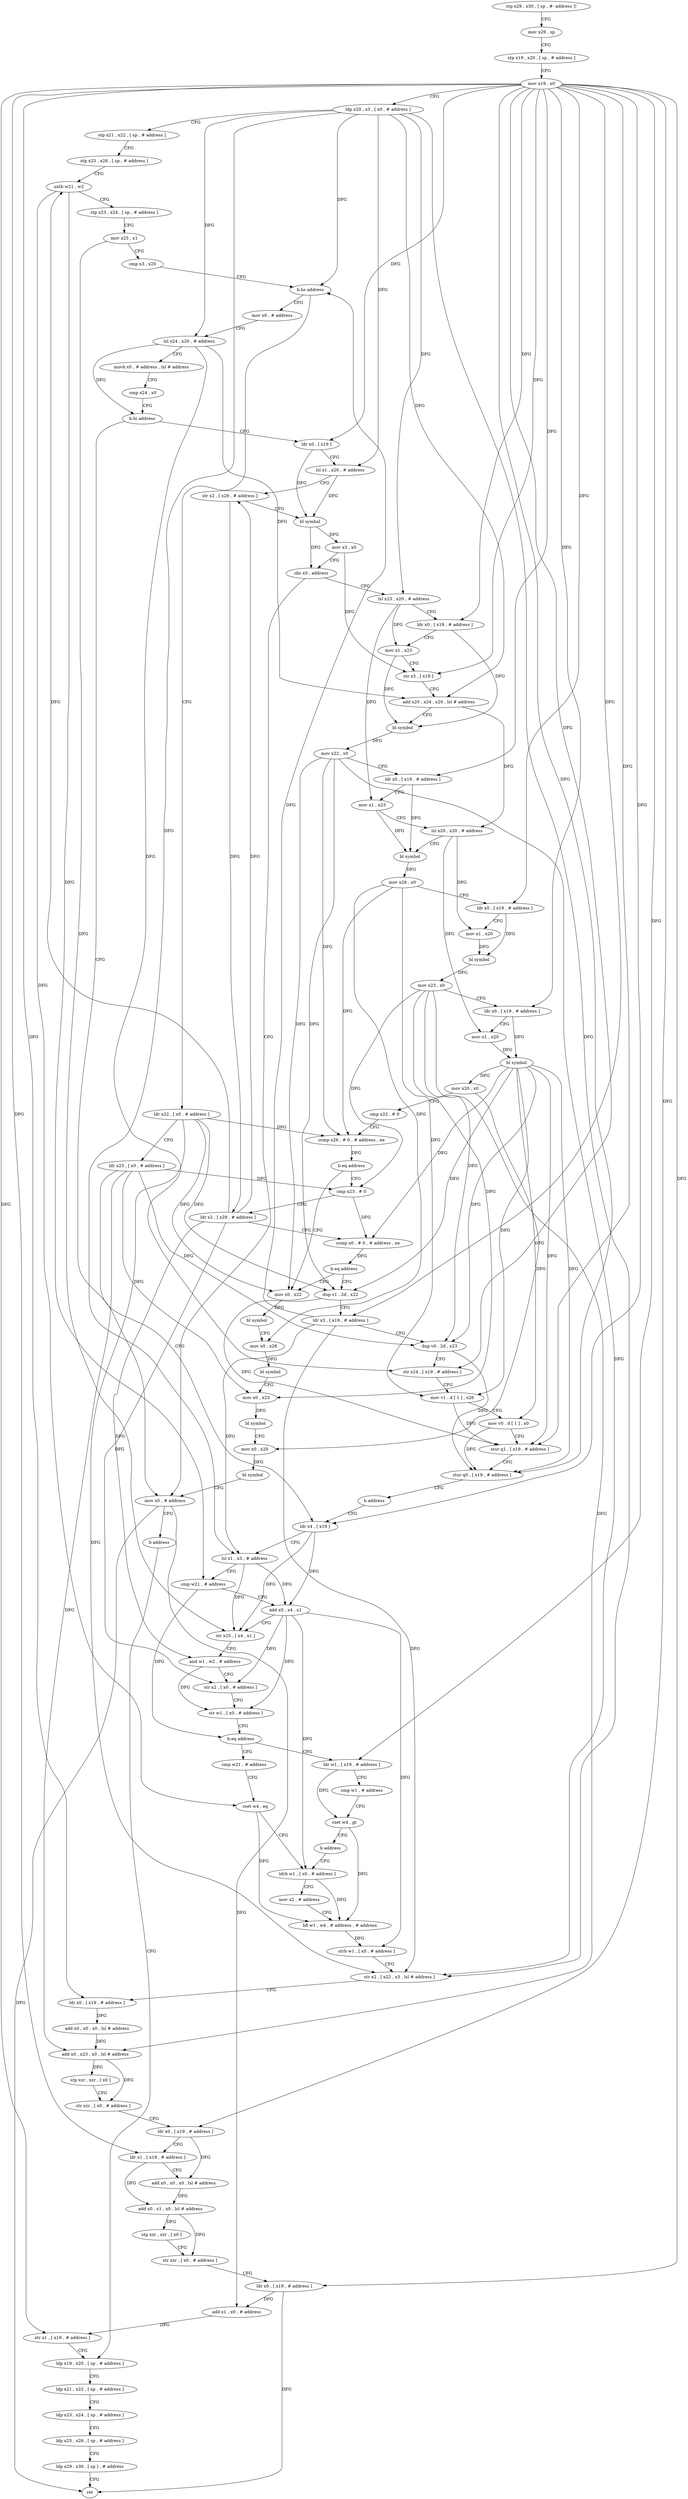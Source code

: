 digraph "func" {
"4360360" [label = "stp x29 , x30 , [ sp , #- address ]!" ]
"4360364" [label = "mov x29 , sp" ]
"4360368" [label = "stp x19 , x20 , [ sp , # address ]" ]
"4360372" [label = "mov x19 , x0" ]
"4360376" [label = "ldp x20 , x3 , [ x0 , # address ]" ]
"4360380" [label = "stp x21 , x22 , [ sp , # address ]" ]
"4360384" [label = "stp x25 , x26 , [ sp , # address ]" ]
"4360388" [label = "uxtb w21 , w2" ]
"4360392" [label = "stp x23 , x24 , [ sp , # address ]" ]
"4360396" [label = "mov x25 , x1" ]
"4360400" [label = "cmp x3 , x20" ]
"4360404" [label = "b.hs address" ]
"4360576" [label = "mov x0 , # address" ]
"4360408" [label = "ldr x22 , [ x0 , # address ]" ]
"4360580" [label = "lsl x24 , x20 , # address" ]
"4360584" [label = "movk x0 , # address , lsl # address" ]
"4360588" [label = "cmp x24 , x0" ]
"4360592" [label = "b.hi address" ]
"4360800" [label = "mov x0 , # address" ]
"4360596" [label = "ldr x0 , [ x19 ]" ]
"4360412" [label = "ldr x23 , [ x0 , # address ]" ]
"4360416" [label = "ldr x4 , [ x19 ]" ]
"4360804" [label = "b address" ]
"4360536" [label = "ldp x19 , x20 , [ sp , # address ]" ]
"4360600" [label = "lsl x1 , x20 , # address" ]
"4360604" [label = "str x2 , [ x29 , # address ]" ]
"4360608" [label = "bl symbol" ]
"4360612" [label = "mov x3 , x0" ]
"4360616" [label = "cbz x0 , address" ]
"4360620" [label = "lsl x23 , x20 , # address" ]
"4360560" [label = "ldr w1 , [ x19 , # address ]" ]
"4360564" [label = "cmp w1 , # address" ]
"4360568" [label = "cset w4 , gt" ]
"4360572" [label = "b address" ]
"4360460" [label = "ldrb w1 , [ x0 , # address ]" ]
"4360452" [label = "cmp w21 , # address" ]
"4360456" [label = "cset w4 , eq" ]
"4360540" [label = "ldp x21 , x22 , [ sp , # address ]" ]
"4360544" [label = "ldp x23 , x24 , [ sp , # address ]" ]
"4360548" [label = "ldp x25 , x26 , [ sp , # address ]" ]
"4360552" [label = "ldp x29 , x30 , [ sp ] , # address" ]
"4360556" [label = "ret" ]
"4360624" [label = "ldr x0 , [ x19 , # address ]" ]
"4360628" [label = "mov x1 , x23" ]
"4360632" [label = "str x3 , [ x19 ]" ]
"4360636" [label = "add x20 , x24 , x20 , lsl # address" ]
"4360640" [label = "bl symbol" ]
"4360644" [label = "mov x22 , x0" ]
"4360648" [label = "ldr x0 , [ x19 , # address ]" ]
"4360652" [label = "mov x1 , x23" ]
"4360656" [label = "lsl x20 , x20 , # address" ]
"4360660" [label = "bl symbol" ]
"4360664" [label = "mov x26 , x0" ]
"4360668" [label = "ldr x0 , [ x19 , # address ]" ]
"4360672" [label = "mov x1 , x20" ]
"4360676" [label = "bl symbol" ]
"4360680" [label = "mov x23 , x0" ]
"4360684" [label = "ldr x0 , [ x19 , # address ]" ]
"4360688" [label = "mov x1 , x20" ]
"4360692" [label = "bl symbol" ]
"4360696" [label = "mov x20 , x0" ]
"4360700" [label = "cmp x22 , # 0" ]
"4360704" [label = "ccmp x26 , # 0 , # address , ne" ]
"4360708" [label = "b.eq address" ]
"4360768" [label = "mov x0 , x22" ]
"4360712" [label = "cmp x23 , # 0" ]
"4360464" [label = "mov x2 , # address" ]
"4360468" [label = "bfi w1 , w4 , # address , # address" ]
"4360472" [label = "strb w1 , [ x0 , # address ]" ]
"4360476" [label = "str x2 , [ x22 , x3 , lsl # address ]" ]
"4360480" [label = "ldr x0 , [ x19 , # address ]" ]
"4360484" [label = "add x0 , x0 , x0 , lsl # address" ]
"4360488" [label = "add x0 , x23 , x0 , lsl # address" ]
"4360492" [label = "stp xzr , xzr , [ x0 ]" ]
"4360496" [label = "str xzr , [ x0 , # address ]" ]
"4360500" [label = "ldr x0 , [ x19 , # address ]" ]
"4360504" [label = "ldr x1 , [ x19 , # address ]" ]
"4360508" [label = "add x0 , x0 , x0 , lsl # address" ]
"4360512" [label = "add x0 , x1 , x0 , lsl # address" ]
"4360516" [label = "stp xzr , xzr , [ x0 ]" ]
"4360520" [label = "str xzr , [ x0 , # address ]" ]
"4360524" [label = "ldr x0 , [ x19 , # address ]" ]
"4360528" [label = "add x1 , x0 , # address" ]
"4360532" [label = "str x1 , [ x19 , # address ]" ]
"4360772" [label = "bl symbol" ]
"4360776" [label = "mov x0 , x26" ]
"4360780" [label = "bl symbol" ]
"4360784" [label = "mov x0 , x23" ]
"4360788" [label = "bl symbol" ]
"4360792" [label = "mov x0 , x20" ]
"4360796" [label = "bl symbol" ]
"4360716" [label = "ldr x2 , [ x29 , # address ]" ]
"4360720" [label = "ccmp x0 , # 0 , # address , ne" ]
"4360724" [label = "b.eq address" ]
"4360728" [label = "dup v1 . 2d , x22" ]
"4360732" [label = "ldr x3 , [ x19 , # address ]" ]
"4360736" [label = "dup v0 . 2d , x23" ]
"4360740" [label = "str x24 , [ x19 , # address ]" ]
"4360744" [label = "mov v1 . d [ 1 ] , x26" ]
"4360748" [label = "mov v0 . d [ 1 ] , x0" ]
"4360752" [label = "stur q1 , [ x19 , # address ]" ]
"4360756" [label = "stur q0 , [ x19 , # address ]" ]
"4360760" [label = "b address" ]
"4360420" [label = "lsl x1 , x3 , # address" ]
"4360424" [label = "cmp w21 , # address" ]
"4360428" [label = "add x0 , x4 , x1" ]
"4360432" [label = "str x25 , [ x4 , x1 ]" ]
"4360436" [label = "and w1 , w2 , # address" ]
"4360440" [label = "str x2 , [ x0 , # address ]" ]
"4360444" [label = "str w1 , [ x0 , # address ]" ]
"4360448" [label = "b.eq address" ]
"4360360" -> "4360364" [ label = "CFG" ]
"4360364" -> "4360368" [ label = "CFG" ]
"4360368" -> "4360372" [ label = "CFG" ]
"4360372" -> "4360376" [ label = "CFG" ]
"4360372" -> "4360596" [ label = "DFG" ]
"4360372" -> "4360416" [ label = "DFG" ]
"4360372" -> "4360624" [ label = "DFG" ]
"4360372" -> "4360632" [ label = "DFG" ]
"4360372" -> "4360648" [ label = "DFG" ]
"4360372" -> "4360668" [ label = "DFG" ]
"4360372" -> "4360684" [ label = "DFG" ]
"4360372" -> "4360560" [ label = "DFG" ]
"4360372" -> "4360480" [ label = "DFG" ]
"4360372" -> "4360500" [ label = "DFG" ]
"4360372" -> "4360504" [ label = "DFG" ]
"4360372" -> "4360524" [ label = "DFG" ]
"4360372" -> "4360532" [ label = "DFG" ]
"4360372" -> "4360732" [ label = "DFG" ]
"4360372" -> "4360740" [ label = "DFG" ]
"4360372" -> "4360752" [ label = "DFG" ]
"4360372" -> "4360756" [ label = "DFG" ]
"4360376" -> "4360380" [ label = "CFG" ]
"4360376" -> "4360404" [ label = "DFG" ]
"4360376" -> "4360580" [ label = "DFG" ]
"4360376" -> "4360600" [ label = "DFG" ]
"4360376" -> "4360620" [ label = "DFG" ]
"4360376" -> "4360636" [ label = "DFG" ]
"4360376" -> "4360420" [ label = "DFG" ]
"4360376" -> "4360476" [ label = "DFG" ]
"4360380" -> "4360384" [ label = "CFG" ]
"4360384" -> "4360388" [ label = "CFG" ]
"4360388" -> "4360392" [ label = "CFG" ]
"4360388" -> "4360424" [ label = "DFG" ]
"4360388" -> "4360456" [ label = "DFG" ]
"4360392" -> "4360396" [ label = "CFG" ]
"4360396" -> "4360400" [ label = "CFG" ]
"4360396" -> "4360432" [ label = "DFG" ]
"4360400" -> "4360404" [ label = "CFG" ]
"4360404" -> "4360576" [ label = "CFG" ]
"4360404" -> "4360408" [ label = "CFG" ]
"4360576" -> "4360580" [ label = "CFG" ]
"4360408" -> "4360412" [ label = "CFG" ]
"4360408" -> "4360704" [ label = "DFG" ]
"4360408" -> "4360768" [ label = "DFG" ]
"4360408" -> "4360476" [ label = "DFG" ]
"4360408" -> "4360728" [ label = "DFG" ]
"4360580" -> "4360584" [ label = "CFG" ]
"4360580" -> "4360592" [ label = "DFG" ]
"4360580" -> "4360636" [ label = "DFG" ]
"4360580" -> "4360740" [ label = "DFG" ]
"4360584" -> "4360588" [ label = "CFG" ]
"4360588" -> "4360592" [ label = "CFG" ]
"4360592" -> "4360800" [ label = "CFG" ]
"4360592" -> "4360596" [ label = "CFG" ]
"4360800" -> "4360804" [ label = "CFG" ]
"4360800" -> "4360556" [ label = "DFG" ]
"4360800" -> "4360528" [ label = "DFG" ]
"4360596" -> "4360600" [ label = "CFG" ]
"4360596" -> "4360608" [ label = "DFG" ]
"4360412" -> "4360416" [ label = "CFG" ]
"4360412" -> "4360784" [ label = "DFG" ]
"4360412" -> "4360712" [ label = "DFG" ]
"4360412" -> "4360488" [ label = "DFG" ]
"4360412" -> "4360736" [ label = "DFG" ]
"4360416" -> "4360420" [ label = "CFG" ]
"4360416" -> "4360428" [ label = "DFG" ]
"4360416" -> "4360432" [ label = "DFG" ]
"4360804" -> "4360536" [ label = "CFG" ]
"4360536" -> "4360540" [ label = "CFG" ]
"4360600" -> "4360604" [ label = "CFG" ]
"4360600" -> "4360608" [ label = "DFG" ]
"4360604" -> "4360608" [ label = "CFG" ]
"4360604" -> "4360716" [ label = "DFG" ]
"4360608" -> "4360612" [ label = "DFG" ]
"4360608" -> "4360616" [ label = "DFG" ]
"4360612" -> "4360616" [ label = "CFG" ]
"4360612" -> "4360632" [ label = "DFG" ]
"4360616" -> "4360800" [ label = "CFG" ]
"4360616" -> "4360620" [ label = "CFG" ]
"4360620" -> "4360624" [ label = "CFG" ]
"4360620" -> "4360628" [ label = "DFG" ]
"4360620" -> "4360652" [ label = "DFG" ]
"4360560" -> "4360564" [ label = "CFG" ]
"4360560" -> "4360568" [ label = "DFG" ]
"4360564" -> "4360568" [ label = "CFG" ]
"4360568" -> "4360572" [ label = "CFG" ]
"4360568" -> "4360468" [ label = "DFG" ]
"4360572" -> "4360460" [ label = "CFG" ]
"4360460" -> "4360464" [ label = "CFG" ]
"4360460" -> "4360468" [ label = "DFG" ]
"4360452" -> "4360456" [ label = "CFG" ]
"4360456" -> "4360460" [ label = "CFG" ]
"4360456" -> "4360468" [ label = "DFG" ]
"4360540" -> "4360544" [ label = "CFG" ]
"4360544" -> "4360548" [ label = "CFG" ]
"4360548" -> "4360552" [ label = "CFG" ]
"4360552" -> "4360556" [ label = "CFG" ]
"4360624" -> "4360628" [ label = "CFG" ]
"4360624" -> "4360640" [ label = "DFG" ]
"4360628" -> "4360632" [ label = "CFG" ]
"4360628" -> "4360640" [ label = "DFG" ]
"4360632" -> "4360636" [ label = "CFG" ]
"4360636" -> "4360640" [ label = "CFG" ]
"4360636" -> "4360656" [ label = "DFG" ]
"4360640" -> "4360644" [ label = "DFG" ]
"4360644" -> "4360648" [ label = "CFG" ]
"4360644" -> "4360704" [ label = "DFG" ]
"4360644" -> "4360768" [ label = "DFG" ]
"4360644" -> "4360476" [ label = "DFG" ]
"4360644" -> "4360728" [ label = "DFG" ]
"4360648" -> "4360652" [ label = "CFG" ]
"4360648" -> "4360660" [ label = "DFG" ]
"4360652" -> "4360656" [ label = "CFG" ]
"4360652" -> "4360660" [ label = "DFG" ]
"4360656" -> "4360660" [ label = "CFG" ]
"4360656" -> "4360672" [ label = "DFG" ]
"4360656" -> "4360688" [ label = "DFG" ]
"4360660" -> "4360664" [ label = "DFG" ]
"4360664" -> "4360668" [ label = "CFG" ]
"4360664" -> "4360704" [ label = "DFG" ]
"4360664" -> "4360776" [ label = "DFG" ]
"4360664" -> "4360744" [ label = "DFG" ]
"4360668" -> "4360672" [ label = "CFG" ]
"4360668" -> "4360676" [ label = "DFG" ]
"4360672" -> "4360676" [ label = "DFG" ]
"4360676" -> "4360680" [ label = "DFG" ]
"4360680" -> "4360684" [ label = "CFG" ]
"4360680" -> "4360784" [ label = "DFG" ]
"4360680" -> "4360712" [ label = "DFG" ]
"4360680" -> "4360488" [ label = "DFG" ]
"4360680" -> "4360736" [ label = "DFG" ]
"4360684" -> "4360688" [ label = "CFG" ]
"4360684" -> "4360692" [ label = "DFG" ]
"4360688" -> "4360692" [ label = "DFG" ]
"4360692" -> "4360696" [ label = "DFG" ]
"4360692" -> "4360720" [ label = "DFG" ]
"4360692" -> "4360748" [ label = "DFG" ]
"4360692" -> "4360736" [ label = "DFG" ]
"4360692" -> "4360756" [ label = "DFG" ]
"4360692" -> "4360728" [ label = "DFG" ]
"4360692" -> "4360744" [ label = "DFG" ]
"4360692" -> "4360752" [ label = "DFG" ]
"4360696" -> "4360700" [ label = "CFG" ]
"4360696" -> "4360792" [ label = "DFG" ]
"4360700" -> "4360704" [ label = "CFG" ]
"4360704" -> "4360708" [ label = "DFG" ]
"4360708" -> "4360768" [ label = "CFG" ]
"4360708" -> "4360712" [ label = "CFG" ]
"4360768" -> "4360772" [ label = "DFG" ]
"4360712" -> "4360716" [ label = "CFG" ]
"4360712" -> "4360720" [ label = "DFG" ]
"4360464" -> "4360468" [ label = "CFG" ]
"4360468" -> "4360472" [ label = "DFG" ]
"4360472" -> "4360476" [ label = "CFG" ]
"4360476" -> "4360480" [ label = "CFG" ]
"4360480" -> "4360484" [ label = "DFG" ]
"4360484" -> "4360488" [ label = "DFG" ]
"4360488" -> "4360492" [ label = "DFG" ]
"4360488" -> "4360496" [ label = "DFG" ]
"4360492" -> "4360496" [ label = "CFG" ]
"4360496" -> "4360500" [ label = "CFG" ]
"4360500" -> "4360504" [ label = "CFG" ]
"4360500" -> "4360508" [ label = "DFG" ]
"4360504" -> "4360508" [ label = "CFG" ]
"4360504" -> "4360512" [ label = "DFG" ]
"4360508" -> "4360512" [ label = "DFG" ]
"4360512" -> "4360516" [ label = "DFG" ]
"4360512" -> "4360520" [ label = "DFG" ]
"4360516" -> "4360520" [ label = "CFG" ]
"4360520" -> "4360524" [ label = "CFG" ]
"4360524" -> "4360528" [ label = "DFG" ]
"4360524" -> "4360556" [ label = "DFG" ]
"4360528" -> "4360532" [ label = "DFG" ]
"4360532" -> "4360536" [ label = "CFG" ]
"4360772" -> "4360776" [ label = "CFG" ]
"4360776" -> "4360780" [ label = "DFG" ]
"4360780" -> "4360784" [ label = "CFG" ]
"4360784" -> "4360788" [ label = "DFG" ]
"4360788" -> "4360792" [ label = "CFG" ]
"4360792" -> "4360796" [ label = "DFG" ]
"4360796" -> "4360800" [ label = "CFG" ]
"4360716" -> "4360720" [ label = "CFG" ]
"4360716" -> "4360388" [ label = "DFG" ]
"4360716" -> "4360604" [ label = "DFG" ]
"4360716" -> "4360436" [ label = "DFG" ]
"4360716" -> "4360440" [ label = "DFG" ]
"4360720" -> "4360724" [ label = "DFG" ]
"4360724" -> "4360768" [ label = "CFG" ]
"4360724" -> "4360728" [ label = "CFG" ]
"4360728" -> "4360732" [ label = "CFG" ]
"4360728" -> "4360752" [ label = "DFG" ]
"4360732" -> "4360736" [ label = "CFG" ]
"4360732" -> "4360420" [ label = "DFG" ]
"4360732" -> "4360476" [ label = "DFG" ]
"4360732" -> "4360404" [ label = "DFG" ]
"4360736" -> "4360740" [ label = "CFG" ]
"4360736" -> "4360756" [ label = "DFG" ]
"4360740" -> "4360744" [ label = "CFG" ]
"4360744" -> "4360748" [ label = "CFG" ]
"4360744" -> "4360752" [ label = "DFG" ]
"4360748" -> "4360752" [ label = "CFG" ]
"4360748" -> "4360756" [ label = "DFG" ]
"4360752" -> "4360756" [ label = "CFG" ]
"4360756" -> "4360760" [ label = "CFG" ]
"4360760" -> "4360416" [ label = "CFG" ]
"4360420" -> "4360424" [ label = "CFG" ]
"4360420" -> "4360428" [ label = "DFG" ]
"4360420" -> "4360432" [ label = "DFG" ]
"4360424" -> "4360428" [ label = "CFG" ]
"4360424" -> "4360448" [ label = "DFG" ]
"4360428" -> "4360432" [ label = "CFG" ]
"4360428" -> "4360440" [ label = "DFG" ]
"4360428" -> "4360444" [ label = "DFG" ]
"4360428" -> "4360460" [ label = "DFG" ]
"4360428" -> "4360472" [ label = "DFG" ]
"4360432" -> "4360436" [ label = "CFG" ]
"4360436" -> "4360440" [ label = "CFG" ]
"4360436" -> "4360444" [ label = "DFG" ]
"4360440" -> "4360444" [ label = "CFG" ]
"4360444" -> "4360448" [ label = "CFG" ]
"4360448" -> "4360560" [ label = "CFG" ]
"4360448" -> "4360452" [ label = "CFG" ]
}
